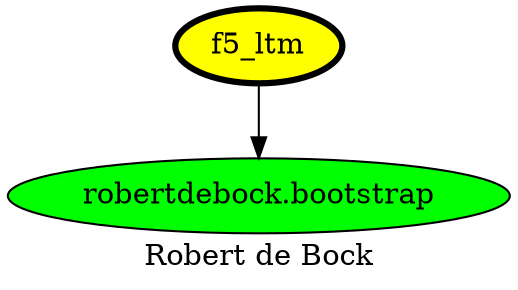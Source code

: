 digraph PhiloDilemma {
  label = "Robert de Bock" ;
  overlap=false
  {
    "f5_ltm" [fillcolor=yellow style=filled penwidth=3]
    "robertdebock.bootstrap" [fillcolor=green style=filled]
  }
  "f5_ltm" -> "robertdebock.bootstrap"
}
